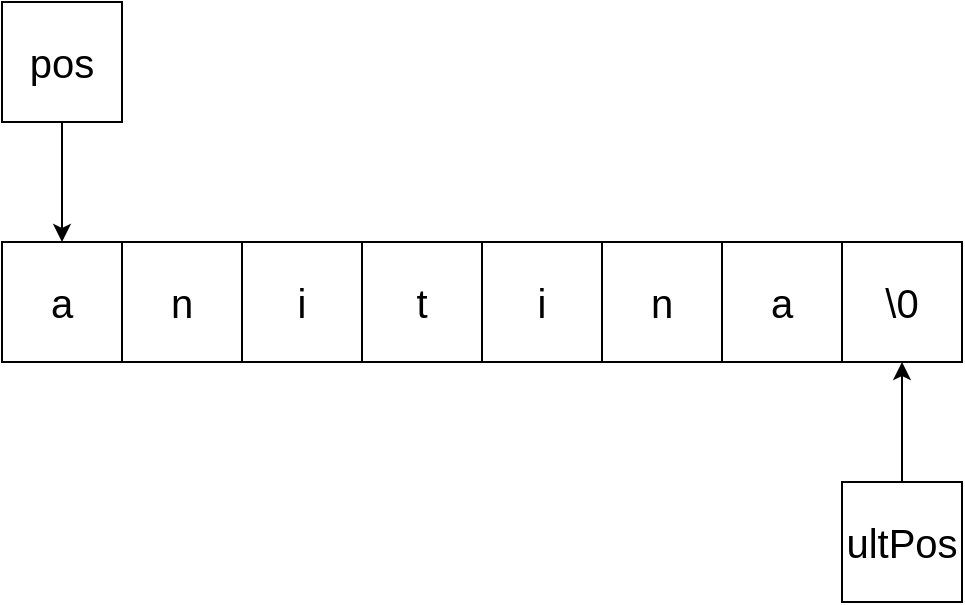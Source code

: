 <mxfile version="14.5.1" type="device"><diagram id="n3PSkY-oBsQNB-V--pF_" name="Página-1"><mxGraphModel dx="549" dy="596" grid="1" gridSize="10" guides="1" tooltips="1" connect="1" arrows="1" fold="1" page="1" pageScale="1" pageWidth="827" pageHeight="1169" math="0" shadow="0"><root><mxCell id="0"/><mxCell id="1" parent="0"/><mxCell id="Ye6e5EraOyzAKlB01ABQ-1" value="a" style="whiteSpace=wrap;html=1;" vertex="1" parent="1"><mxGeometry x="40" y="130" width="60" height="60" as="geometry"/></mxCell><mxCell id="Ye6e5EraOyzAKlB01ABQ-2" value="n" style="whiteSpace=wrap;html=1;fontSize=20;" vertex="1" parent="1"><mxGeometry x="100" y="130" width="60" height="60" as="geometry"/></mxCell><mxCell id="Ye6e5EraOyzAKlB01ABQ-3" value="a" style="whiteSpace=wrap;html=1;fontSize=20;" vertex="1" parent="1"><mxGeometry x="400" y="130" width="60" height="60" as="geometry"/></mxCell><mxCell id="Ye6e5EraOyzAKlB01ABQ-4" value="n" style="whiteSpace=wrap;html=1;fontSize=20;" vertex="1" parent="1"><mxGeometry x="340" y="130" width="60" height="60" as="geometry"/></mxCell><mxCell id="Ye6e5EraOyzAKlB01ABQ-5" value="i" style="whiteSpace=wrap;html=1;fontSize=20;" vertex="1" parent="1"><mxGeometry x="280" y="130" width="60" height="60" as="geometry"/></mxCell><mxCell id="Ye6e5EraOyzAKlB01ABQ-6" value="t" style="whiteSpace=wrap;html=1;fontSize=20;" vertex="1" parent="1"><mxGeometry x="220" y="130" width="60" height="60" as="geometry"/></mxCell><mxCell id="Ye6e5EraOyzAKlB01ABQ-7" value="i" style="whiteSpace=wrap;html=1;fontSize=20;" vertex="1" parent="1"><mxGeometry x="160" y="130" width="60" height="60" as="geometry"/></mxCell><mxCell id="Ye6e5EraOyzAKlB01ABQ-9" value="\0" style="whiteSpace=wrap;html=1;fontSize=20;" vertex="1" parent="1"><mxGeometry x="460" y="130" width="60" height="60" as="geometry"/></mxCell><mxCell id="Ye6e5EraOyzAKlB01ABQ-10" value="a" style="whiteSpace=wrap;html=1;fontSize=20;" vertex="1" parent="1"><mxGeometry x="40" y="130" width="60" height="60" as="geometry"/></mxCell><mxCell id="Ye6e5EraOyzAKlB01ABQ-13" value="" style="edgeStyle=orthogonalEdgeStyle;rounded=0;orthogonalLoop=1;jettySize=auto;html=1;fontSize=20;" edge="1" parent="1" source="Ye6e5EraOyzAKlB01ABQ-12" target="Ye6e5EraOyzAKlB01ABQ-10"><mxGeometry relative="1" as="geometry"/></mxCell><mxCell id="Ye6e5EraOyzAKlB01ABQ-12" value="&lt;font style=&quot;font-size: 20px&quot;&gt;pos&lt;/font&gt;" style="whiteSpace=wrap;html=1;" vertex="1" parent="1"><mxGeometry x="40" y="10" width="60" height="60" as="geometry"/></mxCell><mxCell id="Ye6e5EraOyzAKlB01ABQ-16" value="" style="edgeStyle=orthogonalEdgeStyle;rounded=0;orthogonalLoop=1;jettySize=auto;html=1;fontSize=20;" edge="1" parent="1" source="Ye6e5EraOyzAKlB01ABQ-14" target="Ye6e5EraOyzAKlB01ABQ-9"><mxGeometry relative="1" as="geometry"/></mxCell><mxCell id="Ye6e5EraOyzAKlB01ABQ-14" value="&lt;font style=&quot;font-size: 20px&quot;&gt;ultPos&lt;/font&gt;" style="whiteSpace=wrap;html=1;" vertex="1" parent="1"><mxGeometry x="460" y="250" width="60" height="60" as="geometry"/></mxCell></root></mxGraphModel></diagram></mxfile>